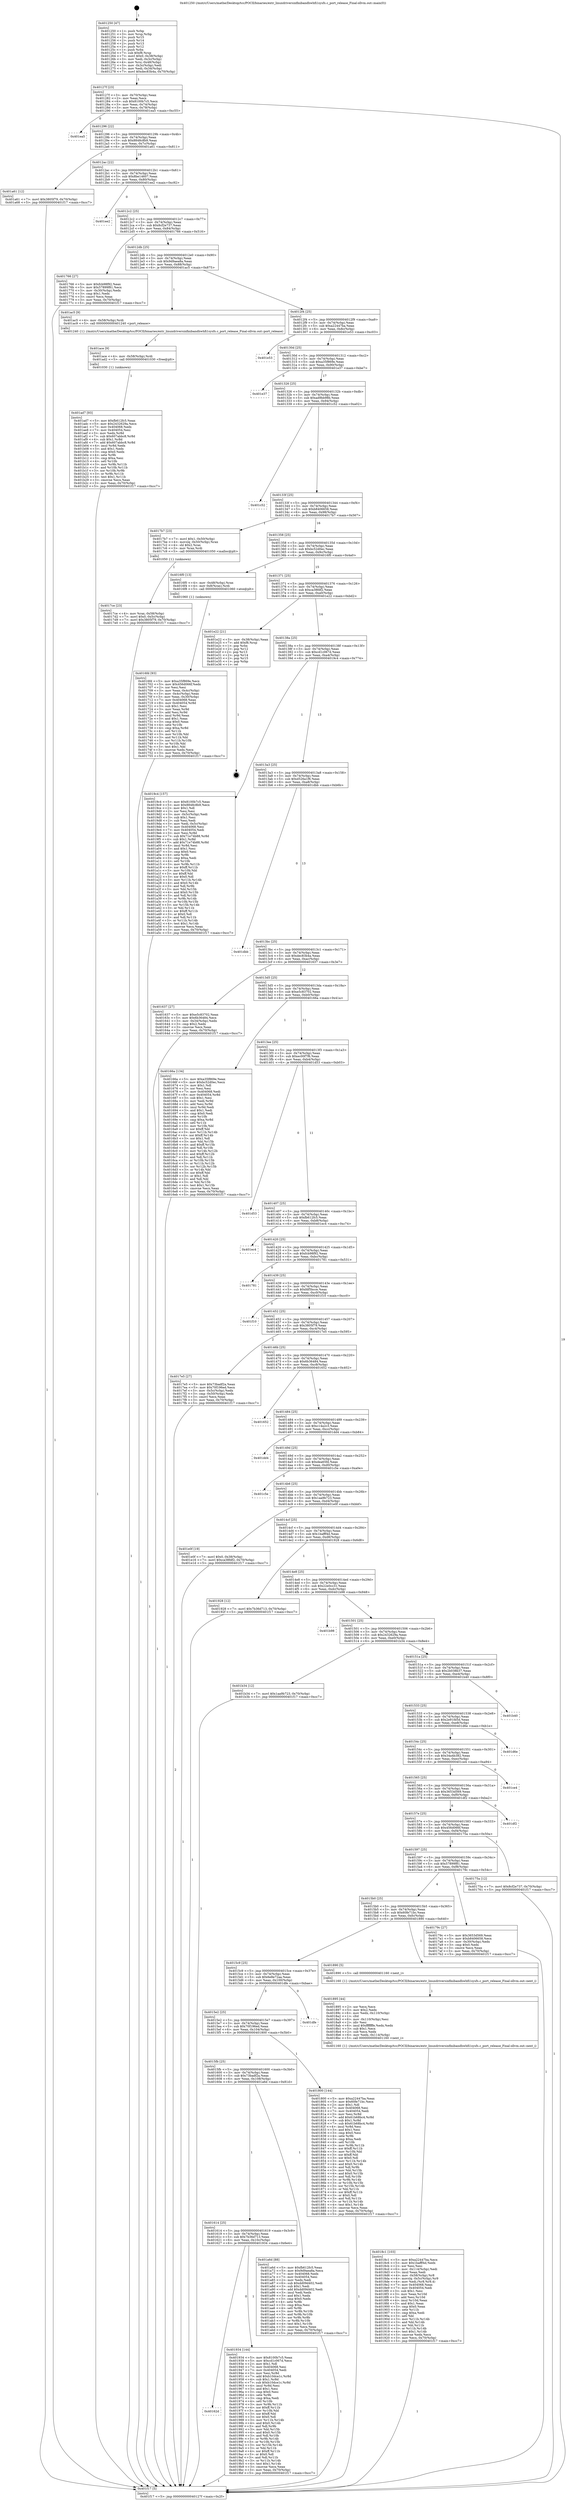 digraph "0x401250" {
  label = "0x401250 (/mnt/c/Users/mathe/Desktop/tcc/POCII/binaries/extr_linuxdriversinfinibandhwhfi1sysfs.c_port_release_Final-ollvm.out::main(0))"
  labelloc = "t"
  node[shape=record]

  Entry [label="",width=0.3,height=0.3,shape=circle,fillcolor=black,style=filled]
  "0x40127f" [label="{
     0x40127f [23]\l
     | [instrs]\l
     &nbsp;&nbsp;0x40127f \<+3\>: mov -0x70(%rbp),%eax\l
     &nbsp;&nbsp;0x401282 \<+2\>: mov %eax,%ecx\l
     &nbsp;&nbsp;0x401284 \<+6\>: sub $0x8100b7c5,%ecx\l
     &nbsp;&nbsp;0x40128a \<+3\>: mov %eax,-0x74(%rbp)\l
     &nbsp;&nbsp;0x40128d \<+3\>: mov %ecx,-0x78(%rbp)\l
     &nbsp;&nbsp;0x401290 \<+6\>: je 0000000000401ea5 \<main+0xc55\>\l
  }"]
  "0x401ea5" [label="{
     0x401ea5\l
  }", style=dashed]
  "0x401296" [label="{
     0x401296 [22]\l
     | [instrs]\l
     &nbsp;&nbsp;0x401296 \<+5\>: jmp 000000000040129b \<main+0x4b\>\l
     &nbsp;&nbsp;0x40129b \<+3\>: mov -0x74(%rbp),%eax\l
     &nbsp;&nbsp;0x40129e \<+5\>: sub $0x8848c8b9,%eax\l
     &nbsp;&nbsp;0x4012a3 \<+3\>: mov %eax,-0x7c(%rbp)\l
     &nbsp;&nbsp;0x4012a6 \<+6\>: je 0000000000401a61 \<main+0x811\>\l
  }"]
  Exit [label="",width=0.3,height=0.3,shape=circle,fillcolor=black,style=filled,peripheries=2]
  "0x401a61" [label="{
     0x401a61 [12]\l
     | [instrs]\l
     &nbsp;&nbsp;0x401a61 \<+7\>: movl $0x3805f79,-0x70(%rbp)\l
     &nbsp;&nbsp;0x401a68 \<+5\>: jmp 0000000000401f17 \<main+0xcc7\>\l
  }"]
  "0x4012ac" [label="{
     0x4012ac [22]\l
     | [instrs]\l
     &nbsp;&nbsp;0x4012ac \<+5\>: jmp 00000000004012b1 \<main+0x61\>\l
     &nbsp;&nbsp;0x4012b1 \<+3\>: mov -0x74(%rbp),%eax\l
     &nbsp;&nbsp;0x4012b4 \<+5\>: sub $0x8be14607,%eax\l
     &nbsp;&nbsp;0x4012b9 \<+3\>: mov %eax,-0x80(%rbp)\l
     &nbsp;&nbsp;0x4012bc \<+6\>: je 0000000000401ee2 \<main+0xc92\>\l
  }"]
  "0x401ad7" [label="{
     0x401ad7 [93]\l
     | [instrs]\l
     &nbsp;&nbsp;0x401ad7 \<+5\>: mov $0xfb612fc5,%eax\l
     &nbsp;&nbsp;0x401adc \<+5\>: mov $0x2432629a,%ecx\l
     &nbsp;&nbsp;0x401ae1 \<+7\>: mov 0x404068,%edx\l
     &nbsp;&nbsp;0x401ae8 \<+7\>: mov 0x404054,%esi\l
     &nbsp;&nbsp;0x401aef \<+3\>: mov %edx,%r8d\l
     &nbsp;&nbsp;0x401af2 \<+7\>: sub $0x607abbc8,%r8d\l
     &nbsp;&nbsp;0x401af9 \<+4\>: sub $0x1,%r8d\l
     &nbsp;&nbsp;0x401afd \<+7\>: add $0x607abbc8,%r8d\l
     &nbsp;&nbsp;0x401b04 \<+4\>: imul %r8d,%edx\l
     &nbsp;&nbsp;0x401b08 \<+3\>: and $0x1,%edx\l
     &nbsp;&nbsp;0x401b0b \<+3\>: cmp $0x0,%edx\l
     &nbsp;&nbsp;0x401b0e \<+4\>: sete %r9b\l
     &nbsp;&nbsp;0x401b12 \<+3\>: cmp $0xa,%esi\l
     &nbsp;&nbsp;0x401b15 \<+4\>: setl %r10b\l
     &nbsp;&nbsp;0x401b19 \<+3\>: mov %r9b,%r11b\l
     &nbsp;&nbsp;0x401b1c \<+3\>: and %r10b,%r11b\l
     &nbsp;&nbsp;0x401b1f \<+3\>: xor %r10b,%r9b\l
     &nbsp;&nbsp;0x401b22 \<+3\>: or %r9b,%r11b\l
     &nbsp;&nbsp;0x401b25 \<+4\>: test $0x1,%r11b\l
     &nbsp;&nbsp;0x401b29 \<+3\>: cmovne %ecx,%eax\l
     &nbsp;&nbsp;0x401b2c \<+3\>: mov %eax,-0x70(%rbp)\l
     &nbsp;&nbsp;0x401b2f \<+5\>: jmp 0000000000401f17 \<main+0xcc7\>\l
  }"]
  "0x401ee2" [label="{
     0x401ee2\l
  }", style=dashed]
  "0x4012c2" [label="{
     0x4012c2 [25]\l
     | [instrs]\l
     &nbsp;&nbsp;0x4012c2 \<+5\>: jmp 00000000004012c7 \<main+0x77\>\l
     &nbsp;&nbsp;0x4012c7 \<+3\>: mov -0x74(%rbp),%eax\l
     &nbsp;&nbsp;0x4012ca \<+5\>: sub $0x8cf2e737,%eax\l
     &nbsp;&nbsp;0x4012cf \<+6\>: mov %eax,-0x84(%rbp)\l
     &nbsp;&nbsp;0x4012d5 \<+6\>: je 0000000000401766 \<main+0x516\>\l
  }"]
  "0x401ace" [label="{
     0x401ace [9]\l
     | [instrs]\l
     &nbsp;&nbsp;0x401ace \<+4\>: mov -0x58(%rbp),%rdi\l
     &nbsp;&nbsp;0x401ad2 \<+5\>: call 0000000000401030 \<free@plt\>\l
     | [calls]\l
     &nbsp;&nbsp;0x401030 \{1\} (unknown)\l
  }"]
  "0x401766" [label="{
     0x401766 [27]\l
     | [instrs]\l
     &nbsp;&nbsp;0x401766 \<+5\>: mov $0xfcb98f92,%eax\l
     &nbsp;&nbsp;0x40176b \<+5\>: mov $0x57899f81,%ecx\l
     &nbsp;&nbsp;0x401770 \<+3\>: mov -0x30(%rbp),%edx\l
     &nbsp;&nbsp;0x401773 \<+3\>: cmp $0x1,%edx\l
     &nbsp;&nbsp;0x401776 \<+3\>: cmovl %ecx,%eax\l
     &nbsp;&nbsp;0x401779 \<+3\>: mov %eax,-0x70(%rbp)\l
     &nbsp;&nbsp;0x40177c \<+5\>: jmp 0000000000401f17 \<main+0xcc7\>\l
  }"]
  "0x4012db" [label="{
     0x4012db [25]\l
     | [instrs]\l
     &nbsp;&nbsp;0x4012db \<+5\>: jmp 00000000004012e0 \<main+0x90\>\l
     &nbsp;&nbsp;0x4012e0 \<+3\>: mov -0x74(%rbp),%eax\l
     &nbsp;&nbsp;0x4012e3 \<+5\>: sub $0x9d9aea8a,%eax\l
     &nbsp;&nbsp;0x4012e8 \<+6\>: mov %eax,-0x88(%rbp)\l
     &nbsp;&nbsp;0x4012ee \<+6\>: je 0000000000401ac5 \<main+0x875\>\l
  }"]
  "0x40162d" [label="{
     0x40162d\l
  }", style=dashed]
  "0x401ac5" [label="{
     0x401ac5 [9]\l
     | [instrs]\l
     &nbsp;&nbsp;0x401ac5 \<+4\>: mov -0x58(%rbp),%rdi\l
     &nbsp;&nbsp;0x401ac9 \<+5\>: call 0000000000401240 \<port_release\>\l
     | [calls]\l
     &nbsp;&nbsp;0x401240 \{1\} (/mnt/c/Users/mathe/Desktop/tcc/POCII/binaries/extr_linuxdriversinfinibandhwhfi1sysfs.c_port_release_Final-ollvm.out::port_release)\l
  }"]
  "0x4012f4" [label="{
     0x4012f4 [25]\l
     | [instrs]\l
     &nbsp;&nbsp;0x4012f4 \<+5\>: jmp 00000000004012f9 \<main+0xa9\>\l
     &nbsp;&nbsp;0x4012f9 \<+3\>: mov -0x74(%rbp),%eax\l
     &nbsp;&nbsp;0x4012fc \<+5\>: sub $0xa22447ba,%eax\l
     &nbsp;&nbsp;0x401301 \<+6\>: mov %eax,-0x8c(%rbp)\l
     &nbsp;&nbsp;0x401307 \<+6\>: je 0000000000401e53 \<main+0xc03\>\l
  }"]
  "0x401934" [label="{
     0x401934 [144]\l
     | [instrs]\l
     &nbsp;&nbsp;0x401934 \<+5\>: mov $0x8100b7c5,%eax\l
     &nbsp;&nbsp;0x401939 \<+5\>: mov $0xcd1c067d,%ecx\l
     &nbsp;&nbsp;0x40193e \<+2\>: mov $0x1,%dl\l
     &nbsp;&nbsp;0x401940 \<+7\>: mov 0x404068,%esi\l
     &nbsp;&nbsp;0x401947 \<+7\>: mov 0x404054,%edi\l
     &nbsp;&nbsp;0x40194e \<+3\>: mov %esi,%r8d\l
     &nbsp;&nbsp;0x401951 \<+7\>: add $0xb10dce1c,%r8d\l
     &nbsp;&nbsp;0x401958 \<+4\>: sub $0x1,%r8d\l
     &nbsp;&nbsp;0x40195c \<+7\>: sub $0xb10dce1c,%r8d\l
     &nbsp;&nbsp;0x401963 \<+4\>: imul %r8d,%esi\l
     &nbsp;&nbsp;0x401967 \<+3\>: and $0x1,%esi\l
     &nbsp;&nbsp;0x40196a \<+3\>: cmp $0x0,%esi\l
     &nbsp;&nbsp;0x40196d \<+4\>: sete %r9b\l
     &nbsp;&nbsp;0x401971 \<+3\>: cmp $0xa,%edi\l
     &nbsp;&nbsp;0x401974 \<+4\>: setl %r10b\l
     &nbsp;&nbsp;0x401978 \<+3\>: mov %r9b,%r11b\l
     &nbsp;&nbsp;0x40197b \<+4\>: xor $0xff,%r11b\l
     &nbsp;&nbsp;0x40197f \<+3\>: mov %r10b,%bl\l
     &nbsp;&nbsp;0x401982 \<+3\>: xor $0xff,%bl\l
     &nbsp;&nbsp;0x401985 \<+3\>: xor $0x0,%dl\l
     &nbsp;&nbsp;0x401988 \<+3\>: mov %r11b,%r14b\l
     &nbsp;&nbsp;0x40198b \<+4\>: and $0x0,%r14b\l
     &nbsp;&nbsp;0x40198f \<+3\>: and %dl,%r9b\l
     &nbsp;&nbsp;0x401992 \<+3\>: mov %bl,%r15b\l
     &nbsp;&nbsp;0x401995 \<+4\>: and $0x0,%r15b\l
     &nbsp;&nbsp;0x401999 \<+3\>: and %dl,%r10b\l
     &nbsp;&nbsp;0x40199c \<+3\>: or %r9b,%r14b\l
     &nbsp;&nbsp;0x40199f \<+3\>: or %r10b,%r15b\l
     &nbsp;&nbsp;0x4019a2 \<+3\>: xor %r15b,%r14b\l
     &nbsp;&nbsp;0x4019a5 \<+3\>: or %bl,%r11b\l
     &nbsp;&nbsp;0x4019a8 \<+4\>: xor $0xff,%r11b\l
     &nbsp;&nbsp;0x4019ac \<+3\>: or $0x0,%dl\l
     &nbsp;&nbsp;0x4019af \<+3\>: and %dl,%r11b\l
     &nbsp;&nbsp;0x4019b2 \<+3\>: or %r11b,%r14b\l
     &nbsp;&nbsp;0x4019b5 \<+4\>: test $0x1,%r14b\l
     &nbsp;&nbsp;0x4019b9 \<+3\>: cmovne %ecx,%eax\l
     &nbsp;&nbsp;0x4019bc \<+3\>: mov %eax,-0x70(%rbp)\l
     &nbsp;&nbsp;0x4019bf \<+5\>: jmp 0000000000401f17 \<main+0xcc7\>\l
  }"]
  "0x401e53" [label="{
     0x401e53\l
  }", style=dashed]
  "0x40130d" [label="{
     0x40130d [25]\l
     | [instrs]\l
     &nbsp;&nbsp;0x40130d \<+5\>: jmp 0000000000401312 \<main+0xc2\>\l
     &nbsp;&nbsp;0x401312 \<+3\>: mov -0x74(%rbp),%eax\l
     &nbsp;&nbsp;0x401315 \<+5\>: sub $0xa35f869e,%eax\l
     &nbsp;&nbsp;0x40131a \<+6\>: mov %eax,-0x90(%rbp)\l
     &nbsp;&nbsp;0x401320 \<+6\>: je 0000000000401e37 \<main+0xbe7\>\l
  }"]
  "0x401614" [label="{
     0x401614 [25]\l
     | [instrs]\l
     &nbsp;&nbsp;0x401614 \<+5\>: jmp 0000000000401619 \<main+0x3c9\>\l
     &nbsp;&nbsp;0x401619 \<+3\>: mov -0x74(%rbp),%eax\l
     &nbsp;&nbsp;0x40161c \<+5\>: sub $0x7b36d713,%eax\l
     &nbsp;&nbsp;0x401621 \<+6\>: mov %eax,-0x10c(%rbp)\l
     &nbsp;&nbsp;0x401627 \<+6\>: je 0000000000401934 \<main+0x6e4\>\l
  }"]
  "0x401e37" [label="{
     0x401e37\l
  }", style=dashed]
  "0x401326" [label="{
     0x401326 [25]\l
     | [instrs]\l
     &nbsp;&nbsp;0x401326 \<+5\>: jmp 000000000040132b \<main+0xdb\>\l
     &nbsp;&nbsp;0x40132b \<+3\>: mov -0x74(%rbp),%eax\l
     &nbsp;&nbsp;0x40132e \<+5\>: sub $0xad9bb98b,%eax\l
     &nbsp;&nbsp;0x401333 \<+6\>: mov %eax,-0x94(%rbp)\l
     &nbsp;&nbsp;0x401339 \<+6\>: je 0000000000401c52 \<main+0xa02\>\l
  }"]
  "0x401a6d" [label="{
     0x401a6d [88]\l
     | [instrs]\l
     &nbsp;&nbsp;0x401a6d \<+5\>: mov $0xfb612fc5,%eax\l
     &nbsp;&nbsp;0x401a72 \<+5\>: mov $0x9d9aea8a,%ecx\l
     &nbsp;&nbsp;0x401a77 \<+7\>: mov 0x404068,%edx\l
     &nbsp;&nbsp;0x401a7e \<+7\>: mov 0x404054,%esi\l
     &nbsp;&nbsp;0x401a85 \<+2\>: mov %edx,%edi\l
     &nbsp;&nbsp;0x401a87 \<+6\>: sub $0xdd09d402,%edi\l
     &nbsp;&nbsp;0x401a8d \<+3\>: sub $0x1,%edi\l
     &nbsp;&nbsp;0x401a90 \<+6\>: add $0xdd09d402,%edi\l
     &nbsp;&nbsp;0x401a96 \<+3\>: imul %edi,%edx\l
     &nbsp;&nbsp;0x401a99 \<+3\>: and $0x1,%edx\l
     &nbsp;&nbsp;0x401a9c \<+3\>: cmp $0x0,%edx\l
     &nbsp;&nbsp;0x401a9f \<+4\>: sete %r8b\l
     &nbsp;&nbsp;0x401aa3 \<+3\>: cmp $0xa,%esi\l
     &nbsp;&nbsp;0x401aa6 \<+4\>: setl %r9b\l
     &nbsp;&nbsp;0x401aaa \<+3\>: mov %r8b,%r10b\l
     &nbsp;&nbsp;0x401aad \<+3\>: and %r9b,%r10b\l
     &nbsp;&nbsp;0x401ab0 \<+3\>: xor %r9b,%r8b\l
     &nbsp;&nbsp;0x401ab3 \<+3\>: or %r8b,%r10b\l
     &nbsp;&nbsp;0x401ab6 \<+4\>: test $0x1,%r10b\l
     &nbsp;&nbsp;0x401aba \<+3\>: cmovne %ecx,%eax\l
     &nbsp;&nbsp;0x401abd \<+3\>: mov %eax,-0x70(%rbp)\l
     &nbsp;&nbsp;0x401ac0 \<+5\>: jmp 0000000000401f17 \<main+0xcc7\>\l
  }"]
  "0x401c52" [label="{
     0x401c52\l
  }", style=dashed]
  "0x40133f" [label="{
     0x40133f [25]\l
     | [instrs]\l
     &nbsp;&nbsp;0x40133f \<+5\>: jmp 0000000000401344 \<main+0xf4\>\l
     &nbsp;&nbsp;0x401344 \<+3\>: mov -0x74(%rbp),%eax\l
     &nbsp;&nbsp;0x401347 \<+5\>: sub $0xb8406658,%eax\l
     &nbsp;&nbsp;0x40134c \<+6\>: mov %eax,-0x98(%rbp)\l
     &nbsp;&nbsp;0x401352 \<+6\>: je 00000000004017b7 \<main+0x567\>\l
  }"]
  "0x4018c1" [label="{
     0x4018c1 [103]\l
     | [instrs]\l
     &nbsp;&nbsp;0x4018c1 \<+5\>: mov $0xa22447ba,%ecx\l
     &nbsp;&nbsp;0x4018c6 \<+5\>: mov $0x1bafff4d,%edx\l
     &nbsp;&nbsp;0x4018cb \<+2\>: xor %esi,%esi\l
     &nbsp;&nbsp;0x4018cd \<+6\>: mov -0x114(%rbp),%edi\l
     &nbsp;&nbsp;0x4018d3 \<+3\>: imul %eax,%edi\l
     &nbsp;&nbsp;0x4018d6 \<+4\>: mov -0x58(%rbp),%r8\l
     &nbsp;&nbsp;0x4018da \<+4\>: movslq -0x5c(%rbp),%r9\l
     &nbsp;&nbsp;0x4018de \<+4\>: mov %edi,(%r8,%r9,4)\l
     &nbsp;&nbsp;0x4018e2 \<+7\>: mov 0x404068,%eax\l
     &nbsp;&nbsp;0x4018e9 \<+7\>: mov 0x404054,%edi\l
     &nbsp;&nbsp;0x4018f0 \<+3\>: sub $0x1,%esi\l
     &nbsp;&nbsp;0x4018f3 \<+3\>: mov %eax,%r10d\l
     &nbsp;&nbsp;0x4018f6 \<+3\>: add %esi,%r10d\l
     &nbsp;&nbsp;0x4018f9 \<+4\>: imul %r10d,%eax\l
     &nbsp;&nbsp;0x4018fd \<+3\>: and $0x1,%eax\l
     &nbsp;&nbsp;0x401900 \<+3\>: cmp $0x0,%eax\l
     &nbsp;&nbsp;0x401903 \<+4\>: sete %r11b\l
     &nbsp;&nbsp;0x401907 \<+3\>: cmp $0xa,%edi\l
     &nbsp;&nbsp;0x40190a \<+3\>: setl %bl\l
     &nbsp;&nbsp;0x40190d \<+3\>: mov %r11b,%r14b\l
     &nbsp;&nbsp;0x401910 \<+3\>: and %bl,%r14b\l
     &nbsp;&nbsp;0x401913 \<+3\>: xor %bl,%r11b\l
     &nbsp;&nbsp;0x401916 \<+3\>: or %r11b,%r14b\l
     &nbsp;&nbsp;0x401919 \<+4\>: test $0x1,%r14b\l
     &nbsp;&nbsp;0x40191d \<+3\>: cmovne %edx,%ecx\l
     &nbsp;&nbsp;0x401920 \<+3\>: mov %ecx,-0x70(%rbp)\l
     &nbsp;&nbsp;0x401923 \<+5\>: jmp 0000000000401f17 \<main+0xcc7\>\l
  }"]
  "0x4017b7" [label="{
     0x4017b7 [23]\l
     | [instrs]\l
     &nbsp;&nbsp;0x4017b7 \<+7\>: movl $0x1,-0x50(%rbp)\l
     &nbsp;&nbsp;0x4017be \<+4\>: movslq -0x50(%rbp),%rax\l
     &nbsp;&nbsp;0x4017c2 \<+4\>: shl $0x2,%rax\l
     &nbsp;&nbsp;0x4017c6 \<+3\>: mov %rax,%rdi\l
     &nbsp;&nbsp;0x4017c9 \<+5\>: call 0000000000401050 \<malloc@plt\>\l
     | [calls]\l
     &nbsp;&nbsp;0x401050 \{1\} (unknown)\l
  }"]
  "0x401358" [label="{
     0x401358 [25]\l
     | [instrs]\l
     &nbsp;&nbsp;0x401358 \<+5\>: jmp 000000000040135d \<main+0x10d\>\l
     &nbsp;&nbsp;0x40135d \<+3\>: mov -0x74(%rbp),%eax\l
     &nbsp;&nbsp;0x401360 \<+5\>: sub $0xbc52d0ec,%eax\l
     &nbsp;&nbsp;0x401365 \<+6\>: mov %eax,-0x9c(%rbp)\l
     &nbsp;&nbsp;0x40136b \<+6\>: je 00000000004016f0 \<main+0x4a0\>\l
  }"]
  "0x401895" [label="{
     0x401895 [44]\l
     | [instrs]\l
     &nbsp;&nbsp;0x401895 \<+2\>: xor %ecx,%ecx\l
     &nbsp;&nbsp;0x401897 \<+5\>: mov $0x2,%edx\l
     &nbsp;&nbsp;0x40189c \<+6\>: mov %edx,-0x110(%rbp)\l
     &nbsp;&nbsp;0x4018a2 \<+1\>: cltd\l
     &nbsp;&nbsp;0x4018a3 \<+6\>: mov -0x110(%rbp),%esi\l
     &nbsp;&nbsp;0x4018a9 \<+2\>: idiv %esi\l
     &nbsp;&nbsp;0x4018ab \<+6\>: imul $0xfffffffe,%edx,%edx\l
     &nbsp;&nbsp;0x4018b1 \<+3\>: sub $0x1,%ecx\l
     &nbsp;&nbsp;0x4018b4 \<+2\>: sub %ecx,%edx\l
     &nbsp;&nbsp;0x4018b6 \<+6\>: mov %edx,-0x114(%rbp)\l
     &nbsp;&nbsp;0x4018bc \<+5\>: call 0000000000401160 \<next_i\>\l
     | [calls]\l
     &nbsp;&nbsp;0x401160 \{1\} (/mnt/c/Users/mathe/Desktop/tcc/POCII/binaries/extr_linuxdriversinfinibandhwhfi1sysfs.c_port_release_Final-ollvm.out::next_i)\l
  }"]
  "0x4016f0" [label="{
     0x4016f0 [13]\l
     | [instrs]\l
     &nbsp;&nbsp;0x4016f0 \<+4\>: mov -0x48(%rbp),%rax\l
     &nbsp;&nbsp;0x4016f4 \<+4\>: mov 0x8(%rax),%rdi\l
     &nbsp;&nbsp;0x4016f8 \<+5\>: call 0000000000401060 \<atoi@plt\>\l
     | [calls]\l
     &nbsp;&nbsp;0x401060 \{1\} (unknown)\l
  }"]
  "0x401371" [label="{
     0x401371 [25]\l
     | [instrs]\l
     &nbsp;&nbsp;0x401371 \<+5\>: jmp 0000000000401376 \<main+0x126\>\l
     &nbsp;&nbsp;0x401376 \<+3\>: mov -0x74(%rbp),%eax\l
     &nbsp;&nbsp;0x401379 \<+5\>: sub $0xca38fdf2,%eax\l
     &nbsp;&nbsp;0x40137e \<+6\>: mov %eax,-0xa0(%rbp)\l
     &nbsp;&nbsp;0x401384 \<+6\>: je 0000000000401e22 \<main+0xbd2\>\l
  }"]
  "0x4015fb" [label="{
     0x4015fb [25]\l
     | [instrs]\l
     &nbsp;&nbsp;0x4015fb \<+5\>: jmp 0000000000401600 \<main+0x3b0\>\l
     &nbsp;&nbsp;0x401600 \<+3\>: mov -0x74(%rbp),%eax\l
     &nbsp;&nbsp;0x401603 \<+5\>: sub $0x73badf2a,%eax\l
     &nbsp;&nbsp;0x401608 \<+6\>: mov %eax,-0x108(%rbp)\l
     &nbsp;&nbsp;0x40160e \<+6\>: je 0000000000401a6d \<main+0x81d\>\l
  }"]
  "0x401e22" [label="{
     0x401e22 [21]\l
     | [instrs]\l
     &nbsp;&nbsp;0x401e22 \<+3\>: mov -0x38(%rbp),%eax\l
     &nbsp;&nbsp;0x401e25 \<+7\>: add $0xf8,%rsp\l
     &nbsp;&nbsp;0x401e2c \<+1\>: pop %rbx\l
     &nbsp;&nbsp;0x401e2d \<+2\>: pop %r12\l
     &nbsp;&nbsp;0x401e2f \<+2\>: pop %r13\l
     &nbsp;&nbsp;0x401e31 \<+2\>: pop %r14\l
     &nbsp;&nbsp;0x401e33 \<+2\>: pop %r15\l
     &nbsp;&nbsp;0x401e35 \<+1\>: pop %rbp\l
     &nbsp;&nbsp;0x401e36 \<+1\>: ret\l
  }"]
  "0x40138a" [label="{
     0x40138a [25]\l
     | [instrs]\l
     &nbsp;&nbsp;0x40138a \<+5\>: jmp 000000000040138f \<main+0x13f\>\l
     &nbsp;&nbsp;0x40138f \<+3\>: mov -0x74(%rbp),%eax\l
     &nbsp;&nbsp;0x401392 \<+5\>: sub $0xcd1c067d,%eax\l
     &nbsp;&nbsp;0x401397 \<+6\>: mov %eax,-0xa4(%rbp)\l
     &nbsp;&nbsp;0x40139d \<+6\>: je 00000000004019c4 \<main+0x774\>\l
  }"]
  "0x401800" [label="{
     0x401800 [144]\l
     | [instrs]\l
     &nbsp;&nbsp;0x401800 \<+5\>: mov $0xa22447ba,%eax\l
     &nbsp;&nbsp;0x401805 \<+5\>: mov $0x60fe71bc,%ecx\l
     &nbsp;&nbsp;0x40180a \<+2\>: mov $0x1,%dl\l
     &nbsp;&nbsp;0x40180c \<+7\>: mov 0x404068,%esi\l
     &nbsp;&nbsp;0x401813 \<+7\>: mov 0x404054,%edi\l
     &nbsp;&nbsp;0x40181a \<+3\>: mov %esi,%r8d\l
     &nbsp;&nbsp;0x40181d \<+7\>: add $0x61b68bc4,%r8d\l
     &nbsp;&nbsp;0x401824 \<+4\>: sub $0x1,%r8d\l
     &nbsp;&nbsp;0x401828 \<+7\>: sub $0x61b68bc4,%r8d\l
     &nbsp;&nbsp;0x40182f \<+4\>: imul %r8d,%esi\l
     &nbsp;&nbsp;0x401833 \<+3\>: and $0x1,%esi\l
     &nbsp;&nbsp;0x401836 \<+3\>: cmp $0x0,%esi\l
     &nbsp;&nbsp;0x401839 \<+4\>: sete %r9b\l
     &nbsp;&nbsp;0x40183d \<+3\>: cmp $0xa,%edi\l
     &nbsp;&nbsp;0x401840 \<+4\>: setl %r10b\l
     &nbsp;&nbsp;0x401844 \<+3\>: mov %r9b,%r11b\l
     &nbsp;&nbsp;0x401847 \<+4\>: xor $0xff,%r11b\l
     &nbsp;&nbsp;0x40184b \<+3\>: mov %r10b,%bl\l
     &nbsp;&nbsp;0x40184e \<+3\>: xor $0xff,%bl\l
     &nbsp;&nbsp;0x401851 \<+3\>: xor $0x0,%dl\l
     &nbsp;&nbsp;0x401854 \<+3\>: mov %r11b,%r14b\l
     &nbsp;&nbsp;0x401857 \<+4\>: and $0x0,%r14b\l
     &nbsp;&nbsp;0x40185b \<+3\>: and %dl,%r9b\l
     &nbsp;&nbsp;0x40185e \<+3\>: mov %bl,%r15b\l
     &nbsp;&nbsp;0x401861 \<+4\>: and $0x0,%r15b\l
     &nbsp;&nbsp;0x401865 \<+3\>: and %dl,%r10b\l
     &nbsp;&nbsp;0x401868 \<+3\>: or %r9b,%r14b\l
     &nbsp;&nbsp;0x40186b \<+3\>: or %r10b,%r15b\l
     &nbsp;&nbsp;0x40186e \<+3\>: xor %r15b,%r14b\l
     &nbsp;&nbsp;0x401871 \<+3\>: or %bl,%r11b\l
     &nbsp;&nbsp;0x401874 \<+4\>: xor $0xff,%r11b\l
     &nbsp;&nbsp;0x401878 \<+3\>: or $0x0,%dl\l
     &nbsp;&nbsp;0x40187b \<+3\>: and %dl,%r11b\l
     &nbsp;&nbsp;0x40187e \<+3\>: or %r11b,%r14b\l
     &nbsp;&nbsp;0x401881 \<+4\>: test $0x1,%r14b\l
     &nbsp;&nbsp;0x401885 \<+3\>: cmovne %ecx,%eax\l
     &nbsp;&nbsp;0x401888 \<+3\>: mov %eax,-0x70(%rbp)\l
     &nbsp;&nbsp;0x40188b \<+5\>: jmp 0000000000401f17 \<main+0xcc7\>\l
  }"]
  "0x4019c4" [label="{
     0x4019c4 [157]\l
     | [instrs]\l
     &nbsp;&nbsp;0x4019c4 \<+5\>: mov $0x8100b7c5,%eax\l
     &nbsp;&nbsp;0x4019c9 \<+5\>: mov $0x8848c8b9,%ecx\l
     &nbsp;&nbsp;0x4019ce \<+2\>: mov $0x1,%dl\l
     &nbsp;&nbsp;0x4019d0 \<+2\>: xor %esi,%esi\l
     &nbsp;&nbsp;0x4019d2 \<+3\>: mov -0x5c(%rbp),%edi\l
     &nbsp;&nbsp;0x4019d5 \<+3\>: sub $0x1,%esi\l
     &nbsp;&nbsp;0x4019d8 \<+2\>: sub %esi,%edi\l
     &nbsp;&nbsp;0x4019da \<+3\>: mov %edi,-0x5c(%rbp)\l
     &nbsp;&nbsp;0x4019dd \<+7\>: mov 0x404068,%esi\l
     &nbsp;&nbsp;0x4019e4 \<+7\>: mov 0x404054,%edi\l
     &nbsp;&nbsp;0x4019eb \<+3\>: mov %esi,%r8d\l
     &nbsp;&nbsp;0x4019ee \<+7\>: sub $0x71e74b88,%r8d\l
     &nbsp;&nbsp;0x4019f5 \<+4\>: sub $0x1,%r8d\l
     &nbsp;&nbsp;0x4019f9 \<+7\>: add $0x71e74b88,%r8d\l
     &nbsp;&nbsp;0x401a00 \<+4\>: imul %r8d,%esi\l
     &nbsp;&nbsp;0x401a04 \<+3\>: and $0x1,%esi\l
     &nbsp;&nbsp;0x401a07 \<+3\>: cmp $0x0,%esi\l
     &nbsp;&nbsp;0x401a0a \<+4\>: sete %r9b\l
     &nbsp;&nbsp;0x401a0e \<+3\>: cmp $0xa,%edi\l
     &nbsp;&nbsp;0x401a11 \<+4\>: setl %r10b\l
     &nbsp;&nbsp;0x401a15 \<+3\>: mov %r9b,%r11b\l
     &nbsp;&nbsp;0x401a18 \<+4\>: xor $0xff,%r11b\l
     &nbsp;&nbsp;0x401a1c \<+3\>: mov %r10b,%bl\l
     &nbsp;&nbsp;0x401a1f \<+3\>: xor $0xff,%bl\l
     &nbsp;&nbsp;0x401a22 \<+3\>: xor $0x0,%dl\l
     &nbsp;&nbsp;0x401a25 \<+3\>: mov %r11b,%r14b\l
     &nbsp;&nbsp;0x401a28 \<+4\>: and $0x0,%r14b\l
     &nbsp;&nbsp;0x401a2c \<+3\>: and %dl,%r9b\l
     &nbsp;&nbsp;0x401a2f \<+3\>: mov %bl,%r15b\l
     &nbsp;&nbsp;0x401a32 \<+4\>: and $0x0,%r15b\l
     &nbsp;&nbsp;0x401a36 \<+3\>: and %dl,%r10b\l
     &nbsp;&nbsp;0x401a39 \<+3\>: or %r9b,%r14b\l
     &nbsp;&nbsp;0x401a3c \<+3\>: or %r10b,%r15b\l
     &nbsp;&nbsp;0x401a3f \<+3\>: xor %r15b,%r14b\l
     &nbsp;&nbsp;0x401a42 \<+3\>: or %bl,%r11b\l
     &nbsp;&nbsp;0x401a45 \<+4\>: xor $0xff,%r11b\l
     &nbsp;&nbsp;0x401a49 \<+3\>: or $0x0,%dl\l
     &nbsp;&nbsp;0x401a4c \<+3\>: and %dl,%r11b\l
     &nbsp;&nbsp;0x401a4f \<+3\>: or %r11b,%r14b\l
     &nbsp;&nbsp;0x401a52 \<+4\>: test $0x1,%r14b\l
     &nbsp;&nbsp;0x401a56 \<+3\>: cmovne %ecx,%eax\l
     &nbsp;&nbsp;0x401a59 \<+3\>: mov %eax,-0x70(%rbp)\l
     &nbsp;&nbsp;0x401a5c \<+5\>: jmp 0000000000401f17 \<main+0xcc7\>\l
  }"]
  "0x4013a3" [label="{
     0x4013a3 [25]\l
     | [instrs]\l
     &nbsp;&nbsp;0x4013a3 \<+5\>: jmp 00000000004013a8 \<main+0x158\>\l
     &nbsp;&nbsp;0x4013a8 \<+3\>: mov -0x74(%rbp),%eax\l
     &nbsp;&nbsp;0x4013ab \<+5\>: sub $0xd526a1f6,%eax\l
     &nbsp;&nbsp;0x4013b0 \<+6\>: mov %eax,-0xa8(%rbp)\l
     &nbsp;&nbsp;0x4013b6 \<+6\>: je 0000000000401dbb \<main+0xb6b\>\l
  }"]
  "0x4015e2" [label="{
     0x4015e2 [25]\l
     | [instrs]\l
     &nbsp;&nbsp;0x4015e2 \<+5\>: jmp 00000000004015e7 \<main+0x397\>\l
     &nbsp;&nbsp;0x4015e7 \<+3\>: mov -0x74(%rbp),%eax\l
     &nbsp;&nbsp;0x4015ea \<+5\>: sub $0x70f196ed,%eax\l
     &nbsp;&nbsp;0x4015ef \<+6\>: mov %eax,-0x104(%rbp)\l
     &nbsp;&nbsp;0x4015f5 \<+6\>: je 0000000000401800 \<main+0x5b0\>\l
  }"]
  "0x401dbb" [label="{
     0x401dbb\l
  }", style=dashed]
  "0x4013bc" [label="{
     0x4013bc [25]\l
     | [instrs]\l
     &nbsp;&nbsp;0x4013bc \<+5\>: jmp 00000000004013c1 \<main+0x171\>\l
     &nbsp;&nbsp;0x4013c1 \<+3\>: mov -0x74(%rbp),%eax\l
     &nbsp;&nbsp;0x4013c4 \<+5\>: sub $0xdec83b4a,%eax\l
     &nbsp;&nbsp;0x4013c9 \<+6\>: mov %eax,-0xac(%rbp)\l
     &nbsp;&nbsp;0x4013cf \<+6\>: je 0000000000401637 \<main+0x3e7\>\l
  }"]
  "0x401dfe" [label="{
     0x401dfe\l
  }", style=dashed]
  "0x401637" [label="{
     0x401637 [27]\l
     | [instrs]\l
     &nbsp;&nbsp;0x401637 \<+5\>: mov $0xe5c83702,%eax\l
     &nbsp;&nbsp;0x40163c \<+5\>: mov $0x6b36484,%ecx\l
     &nbsp;&nbsp;0x401641 \<+3\>: mov -0x34(%rbp),%edx\l
     &nbsp;&nbsp;0x401644 \<+3\>: cmp $0x2,%edx\l
     &nbsp;&nbsp;0x401647 \<+3\>: cmovne %ecx,%eax\l
     &nbsp;&nbsp;0x40164a \<+3\>: mov %eax,-0x70(%rbp)\l
     &nbsp;&nbsp;0x40164d \<+5\>: jmp 0000000000401f17 \<main+0xcc7\>\l
  }"]
  "0x4013d5" [label="{
     0x4013d5 [25]\l
     | [instrs]\l
     &nbsp;&nbsp;0x4013d5 \<+5\>: jmp 00000000004013da \<main+0x18a\>\l
     &nbsp;&nbsp;0x4013da \<+3\>: mov -0x74(%rbp),%eax\l
     &nbsp;&nbsp;0x4013dd \<+5\>: sub $0xe5c83702,%eax\l
     &nbsp;&nbsp;0x4013e2 \<+6\>: mov %eax,-0xb0(%rbp)\l
     &nbsp;&nbsp;0x4013e8 \<+6\>: je 000000000040166a \<main+0x41a\>\l
  }"]
  "0x401f17" [label="{
     0x401f17 [5]\l
     | [instrs]\l
     &nbsp;&nbsp;0x401f17 \<+5\>: jmp 000000000040127f \<main+0x2f\>\l
  }"]
  "0x401250" [label="{
     0x401250 [47]\l
     | [instrs]\l
     &nbsp;&nbsp;0x401250 \<+1\>: push %rbp\l
     &nbsp;&nbsp;0x401251 \<+3\>: mov %rsp,%rbp\l
     &nbsp;&nbsp;0x401254 \<+2\>: push %r15\l
     &nbsp;&nbsp;0x401256 \<+2\>: push %r14\l
     &nbsp;&nbsp;0x401258 \<+2\>: push %r13\l
     &nbsp;&nbsp;0x40125a \<+2\>: push %r12\l
     &nbsp;&nbsp;0x40125c \<+1\>: push %rbx\l
     &nbsp;&nbsp;0x40125d \<+7\>: sub $0xf8,%rsp\l
     &nbsp;&nbsp;0x401264 \<+7\>: movl $0x0,-0x38(%rbp)\l
     &nbsp;&nbsp;0x40126b \<+3\>: mov %edi,-0x3c(%rbp)\l
     &nbsp;&nbsp;0x40126e \<+4\>: mov %rsi,-0x48(%rbp)\l
     &nbsp;&nbsp;0x401272 \<+3\>: mov -0x3c(%rbp),%edi\l
     &nbsp;&nbsp;0x401275 \<+3\>: mov %edi,-0x34(%rbp)\l
     &nbsp;&nbsp;0x401278 \<+7\>: movl $0xdec83b4a,-0x70(%rbp)\l
  }"]
  "0x4015c9" [label="{
     0x4015c9 [25]\l
     | [instrs]\l
     &nbsp;&nbsp;0x4015c9 \<+5\>: jmp 00000000004015ce \<main+0x37e\>\l
     &nbsp;&nbsp;0x4015ce \<+3\>: mov -0x74(%rbp),%eax\l
     &nbsp;&nbsp;0x4015d1 \<+5\>: sub $0x6e8e72aa,%eax\l
     &nbsp;&nbsp;0x4015d6 \<+6\>: mov %eax,-0x100(%rbp)\l
     &nbsp;&nbsp;0x4015dc \<+6\>: je 0000000000401dfe \<main+0xbae\>\l
  }"]
  "0x40166a" [label="{
     0x40166a [134]\l
     | [instrs]\l
     &nbsp;&nbsp;0x40166a \<+5\>: mov $0xa35f869e,%eax\l
     &nbsp;&nbsp;0x40166f \<+5\>: mov $0xbc52d0ec,%ecx\l
     &nbsp;&nbsp;0x401674 \<+2\>: mov $0x1,%dl\l
     &nbsp;&nbsp;0x401676 \<+2\>: xor %esi,%esi\l
     &nbsp;&nbsp;0x401678 \<+7\>: mov 0x404068,%edi\l
     &nbsp;&nbsp;0x40167f \<+8\>: mov 0x404054,%r8d\l
     &nbsp;&nbsp;0x401687 \<+3\>: sub $0x1,%esi\l
     &nbsp;&nbsp;0x40168a \<+3\>: mov %edi,%r9d\l
     &nbsp;&nbsp;0x40168d \<+3\>: add %esi,%r9d\l
     &nbsp;&nbsp;0x401690 \<+4\>: imul %r9d,%edi\l
     &nbsp;&nbsp;0x401694 \<+3\>: and $0x1,%edi\l
     &nbsp;&nbsp;0x401697 \<+3\>: cmp $0x0,%edi\l
     &nbsp;&nbsp;0x40169a \<+4\>: sete %r10b\l
     &nbsp;&nbsp;0x40169e \<+4\>: cmp $0xa,%r8d\l
     &nbsp;&nbsp;0x4016a2 \<+4\>: setl %r11b\l
     &nbsp;&nbsp;0x4016a6 \<+3\>: mov %r10b,%bl\l
     &nbsp;&nbsp;0x4016a9 \<+3\>: xor $0xff,%bl\l
     &nbsp;&nbsp;0x4016ac \<+3\>: mov %r11b,%r14b\l
     &nbsp;&nbsp;0x4016af \<+4\>: xor $0xff,%r14b\l
     &nbsp;&nbsp;0x4016b3 \<+3\>: xor $0x1,%dl\l
     &nbsp;&nbsp;0x4016b6 \<+3\>: mov %bl,%r15b\l
     &nbsp;&nbsp;0x4016b9 \<+4\>: and $0xff,%r15b\l
     &nbsp;&nbsp;0x4016bd \<+3\>: and %dl,%r10b\l
     &nbsp;&nbsp;0x4016c0 \<+3\>: mov %r14b,%r12b\l
     &nbsp;&nbsp;0x4016c3 \<+4\>: and $0xff,%r12b\l
     &nbsp;&nbsp;0x4016c7 \<+3\>: and %dl,%r11b\l
     &nbsp;&nbsp;0x4016ca \<+3\>: or %r10b,%r15b\l
     &nbsp;&nbsp;0x4016cd \<+3\>: or %r11b,%r12b\l
     &nbsp;&nbsp;0x4016d0 \<+3\>: xor %r12b,%r15b\l
     &nbsp;&nbsp;0x4016d3 \<+3\>: or %r14b,%bl\l
     &nbsp;&nbsp;0x4016d6 \<+3\>: xor $0xff,%bl\l
     &nbsp;&nbsp;0x4016d9 \<+3\>: or $0x1,%dl\l
     &nbsp;&nbsp;0x4016dc \<+2\>: and %dl,%bl\l
     &nbsp;&nbsp;0x4016de \<+3\>: or %bl,%r15b\l
     &nbsp;&nbsp;0x4016e1 \<+4\>: test $0x1,%r15b\l
     &nbsp;&nbsp;0x4016e5 \<+3\>: cmovne %ecx,%eax\l
     &nbsp;&nbsp;0x4016e8 \<+3\>: mov %eax,-0x70(%rbp)\l
     &nbsp;&nbsp;0x4016eb \<+5\>: jmp 0000000000401f17 \<main+0xcc7\>\l
  }"]
  "0x4013ee" [label="{
     0x4013ee [25]\l
     | [instrs]\l
     &nbsp;&nbsp;0x4013ee \<+5\>: jmp 00000000004013f3 \<main+0x1a3\>\l
     &nbsp;&nbsp;0x4013f3 \<+3\>: mov -0x74(%rbp),%eax\l
     &nbsp;&nbsp;0x4013f6 \<+5\>: sub $0xec00f7f6,%eax\l
     &nbsp;&nbsp;0x4013fb \<+6\>: mov %eax,-0xb4(%rbp)\l
     &nbsp;&nbsp;0x401401 \<+6\>: je 0000000000401d53 \<main+0xb03\>\l
  }"]
  "0x4016fd" [label="{
     0x4016fd [93]\l
     | [instrs]\l
     &nbsp;&nbsp;0x4016fd \<+5\>: mov $0xa35f869e,%ecx\l
     &nbsp;&nbsp;0x401702 \<+5\>: mov $0x456d066f,%edx\l
     &nbsp;&nbsp;0x401707 \<+2\>: xor %esi,%esi\l
     &nbsp;&nbsp;0x401709 \<+3\>: mov %eax,-0x4c(%rbp)\l
     &nbsp;&nbsp;0x40170c \<+3\>: mov -0x4c(%rbp),%eax\l
     &nbsp;&nbsp;0x40170f \<+3\>: mov %eax,-0x30(%rbp)\l
     &nbsp;&nbsp;0x401712 \<+7\>: mov 0x404068,%eax\l
     &nbsp;&nbsp;0x401719 \<+8\>: mov 0x404054,%r8d\l
     &nbsp;&nbsp;0x401721 \<+3\>: sub $0x1,%esi\l
     &nbsp;&nbsp;0x401724 \<+3\>: mov %eax,%r9d\l
     &nbsp;&nbsp;0x401727 \<+3\>: add %esi,%r9d\l
     &nbsp;&nbsp;0x40172a \<+4\>: imul %r9d,%eax\l
     &nbsp;&nbsp;0x40172e \<+3\>: and $0x1,%eax\l
     &nbsp;&nbsp;0x401731 \<+3\>: cmp $0x0,%eax\l
     &nbsp;&nbsp;0x401734 \<+4\>: sete %r10b\l
     &nbsp;&nbsp;0x401738 \<+4\>: cmp $0xa,%r8d\l
     &nbsp;&nbsp;0x40173c \<+4\>: setl %r11b\l
     &nbsp;&nbsp;0x401740 \<+3\>: mov %r10b,%bl\l
     &nbsp;&nbsp;0x401743 \<+3\>: and %r11b,%bl\l
     &nbsp;&nbsp;0x401746 \<+3\>: xor %r11b,%r10b\l
     &nbsp;&nbsp;0x401749 \<+3\>: or %r10b,%bl\l
     &nbsp;&nbsp;0x40174c \<+3\>: test $0x1,%bl\l
     &nbsp;&nbsp;0x40174f \<+3\>: cmovne %edx,%ecx\l
     &nbsp;&nbsp;0x401752 \<+3\>: mov %ecx,-0x70(%rbp)\l
     &nbsp;&nbsp;0x401755 \<+5\>: jmp 0000000000401f17 \<main+0xcc7\>\l
  }"]
  "0x401890" [label="{
     0x401890 [5]\l
     | [instrs]\l
     &nbsp;&nbsp;0x401890 \<+5\>: call 0000000000401160 \<next_i\>\l
     | [calls]\l
     &nbsp;&nbsp;0x401160 \{1\} (/mnt/c/Users/mathe/Desktop/tcc/POCII/binaries/extr_linuxdriversinfinibandhwhfi1sysfs.c_port_release_Final-ollvm.out::next_i)\l
  }"]
  "0x401d53" [label="{
     0x401d53\l
  }", style=dashed]
  "0x401407" [label="{
     0x401407 [25]\l
     | [instrs]\l
     &nbsp;&nbsp;0x401407 \<+5\>: jmp 000000000040140c \<main+0x1bc\>\l
     &nbsp;&nbsp;0x40140c \<+3\>: mov -0x74(%rbp),%eax\l
     &nbsp;&nbsp;0x40140f \<+5\>: sub $0xfb612fc5,%eax\l
     &nbsp;&nbsp;0x401414 \<+6\>: mov %eax,-0xb8(%rbp)\l
     &nbsp;&nbsp;0x40141a \<+6\>: je 0000000000401ec4 \<main+0xc74\>\l
  }"]
  "0x4017ce" [label="{
     0x4017ce [23]\l
     | [instrs]\l
     &nbsp;&nbsp;0x4017ce \<+4\>: mov %rax,-0x58(%rbp)\l
     &nbsp;&nbsp;0x4017d2 \<+7\>: movl $0x0,-0x5c(%rbp)\l
     &nbsp;&nbsp;0x4017d9 \<+7\>: movl $0x3805f79,-0x70(%rbp)\l
     &nbsp;&nbsp;0x4017e0 \<+5\>: jmp 0000000000401f17 \<main+0xcc7\>\l
  }"]
  "0x401ec4" [label="{
     0x401ec4\l
  }", style=dashed]
  "0x401420" [label="{
     0x401420 [25]\l
     | [instrs]\l
     &nbsp;&nbsp;0x401420 \<+5\>: jmp 0000000000401425 \<main+0x1d5\>\l
     &nbsp;&nbsp;0x401425 \<+3\>: mov -0x74(%rbp),%eax\l
     &nbsp;&nbsp;0x401428 \<+5\>: sub $0xfcb98f92,%eax\l
     &nbsp;&nbsp;0x40142d \<+6\>: mov %eax,-0xbc(%rbp)\l
     &nbsp;&nbsp;0x401433 \<+6\>: je 0000000000401781 \<main+0x531\>\l
  }"]
  "0x4015b0" [label="{
     0x4015b0 [25]\l
     | [instrs]\l
     &nbsp;&nbsp;0x4015b0 \<+5\>: jmp 00000000004015b5 \<main+0x365\>\l
     &nbsp;&nbsp;0x4015b5 \<+3\>: mov -0x74(%rbp),%eax\l
     &nbsp;&nbsp;0x4015b8 \<+5\>: sub $0x60fe71bc,%eax\l
     &nbsp;&nbsp;0x4015bd \<+6\>: mov %eax,-0xfc(%rbp)\l
     &nbsp;&nbsp;0x4015c3 \<+6\>: je 0000000000401890 \<main+0x640\>\l
  }"]
  "0x401781" [label="{
     0x401781\l
  }", style=dashed]
  "0x401439" [label="{
     0x401439 [25]\l
     | [instrs]\l
     &nbsp;&nbsp;0x401439 \<+5\>: jmp 000000000040143e \<main+0x1ee\>\l
     &nbsp;&nbsp;0x40143e \<+3\>: mov -0x74(%rbp),%eax\l
     &nbsp;&nbsp;0x401441 \<+5\>: sub $0xfdf5bcce,%eax\l
     &nbsp;&nbsp;0x401446 \<+6\>: mov %eax,-0xc0(%rbp)\l
     &nbsp;&nbsp;0x40144c \<+6\>: je 0000000000401f10 \<main+0xcc0\>\l
  }"]
  "0x40179c" [label="{
     0x40179c [27]\l
     | [instrs]\l
     &nbsp;&nbsp;0x40179c \<+5\>: mov $0x3653d569,%eax\l
     &nbsp;&nbsp;0x4017a1 \<+5\>: mov $0xb8406658,%ecx\l
     &nbsp;&nbsp;0x4017a6 \<+3\>: mov -0x30(%rbp),%edx\l
     &nbsp;&nbsp;0x4017a9 \<+3\>: cmp $0x0,%edx\l
     &nbsp;&nbsp;0x4017ac \<+3\>: cmove %ecx,%eax\l
     &nbsp;&nbsp;0x4017af \<+3\>: mov %eax,-0x70(%rbp)\l
     &nbsp;&nbsp;0x4017b2 \<+5\>: jmp 0000000000401f17 \<main+0xcc7\>\l
  }"]
  "0x401f10" [label="{
     0x401f10\l
  }", style=dashed]
  "0x401452" [label="{
     0x401452 [25]\l
     | [instrs]\l
     &nbsp;&nbsp;0x401452 \<+5\>: jmp 0000000000401457 \<main+0x207\>\l
     &nbsp;&nbsp;0x401457 \<+3\>: mov -0x74(%rbp),%eax\l
     &nbsp;&nbsp;0x40145a \<+5\>: sub $0x3805f79,%eax\l
     &nbsp;&nbsp;0x40145f \<+6\>: mov %eax,-0xc4(%rbp)\l
     &nbsp;&nbsp;0x401465 \<+6\>: je 00000000004017e5 \<main+0x595\>\l
  }"]
  "0x401597" [label="{
     0x401597 [25]\l
     | [instrs]\l
     &nbsp;&nbsp;0x401597 \<+5\>: jmp 000000000040159c \<main+0x34c\>\l
     &nbsp;&nbsp;0x40159c \<+3\>: mov -0x74(%rbp),%eax\l
     &nbsp;&nbsp;0x40159f \<+5\>: sub $0x57899f81,%eax\l
     &nbsp;&nbsp;0x4015a4 \<+6\>: mov %eax,-0xf8(%rbp)\l
     &nbsp;&nbsp;0x4015aa \<+6\>: je 000000000040179c \<main+0x54c\>\l
  }"]
  "0x4017e5" [label="{
     0x4017e5 [27]\l
     | [instrs]\l
     &nbsp;&nbsp;0x4017e5 \<+5\>: mov $0x73badf2a,%eax\l
     &nbsp;&nbsp;0x4017ea \<+5\>: mov $0x70f196ed,%ecx\l
     &nbsp;&nbsp;0x4017ef \<+3\>: mov -0x5c(%rbp),%edx\l
     &nbsp;&nbsp;0x4017f2 \<+3\>: cmp -0x50(%rbp),%edx\l
     &nbsp;&nbsp;0x4017f5 \<+3\>: cmovl %ecx,%eax\l
     &nbsp;&nbsp;0x4017f8 \<+3\>: mov %eax,-0x70(%rbp)\l
     &nbsp;&nbsp;0x4017fb \<+5\>: jmp 0000000000401f17 \<main+0xcc7\>\l
  }"]
  "0x40146b" [label="{
     0x40146b [25]\l
     | [instrs]\l
     &nbsp;&nbsp;0x40146b \<+5\>: jmp 0000000000401470 \<main+0x220\>\l
     &nbsp;&nbsp;0x401470 \<+3\>: mov -0x74(%rbp),%eax\l
     &nbsp;&nbsp;0x401473 \<+5\>: sub $0x6b36484,%eax\l
     &nbsp;&nbsp;0x401478 \<+6\>: mov %eax,-0xc8(%rbp)\l
     &nbsp;&nbsp;0x40147e \<+6\>: je 0000000000401652 \<main+0x402\>\l
  }"]
  "0x40175a" [label="{
     0x40175a [12]\l
     | [instrs]\l
     &nbsp;&nbsp;0x40175a \<+7\>: movl $0x8cf2e737,-0x70(%rbp)\l
     &nbsp;&nbsp;0x401761 \<+5\>: jmp 0000000000401f17 \<main+0xcc7\>\l
  }"]
  "0x401652" [label="{
     0x401652\l
  }", style=dashed]
  "0x401484" [label="{
     0x401484 [25]\l
     | [instrs]\l
     &nbsp;&nbsp;0x401484 \<+5\>: jmp 0000000000401489 \<main+0x239\>\l
     &nbsp;&nbsp;0x401489 \<+3\>: mov -0x74(%rbp),%eax\l
     &nbsp;&nbsp;0x40148c \<+5\>: sub $0xc14a2c3,%eax\l
     &nbsp;&nbsp;0x401491 \<+6\>: mov %eax,-0xcc(%rbp)\l
     &nbsp;&nbsp;0x401497 \<+6\>: je 0000000000401dd4 \<main+0xb84\>\l
  }"]
  "0x40157e" [label="{
     0x40157e [25]\l
     | [instrs]\l
     &nbsp;&nbsp;0x40157e \<+5\>: jmp 0000000000401583 \<main+0x333\>\l
     &nbsp;&nbsp;0x401583 \<+3\>: mov -0x74(%rbp),%eax\l
     &nbsp;&nbsp;0x401586 \<+5\>: sub $0x456d066f,%eax\l
     &nbsp;&nbsp;0x40158b \<+6\>: mov %eax,-0xf4(%rbp)\l
     &nbsp;&nbsp;0x401591 \<+6\>: je 000000000040175a \<main+0x50a\>\l
  }"]
  "0x401dd4" [label="{
     0x401dd4\l
  }", style=dashed]
  "0x40149d" [label="{
     0x40149d [25]\l
     | [instrs]\l
     &nbsp;&nbsp;0x40149d \<+5\>: jmp 00000000004014a2 \<main+0x252\>\l
     &nbsp;&nbsp;0x4014a2 \<+3\>: mov -0x74(%rbp),%eax\l
     &nbsp;&nbsp;0x4014a5 \<+5\>: sub $0xdea65fd,%eax\l
     &nbsp;&nbsp;0x4014aa \<+6\>: mov %eax,-0xd0(%rbp)\l
     &nbsp;&nbsp;0x4014b0 \<+6\>: je 0000000000401c5e \<main+0xa0e\>\l
  }"]
  "0x401df2" [label="{
     0x401df2\l
  }", style=dashed]
  "0x401c5e" [label="{
     0x401c5e\l
  }", style=dashed]
  "0x4014b6" [label="{
     0x4014b6 [25]\l
     | [instrs]\l
     &nbsp;&nbsp;0x4014b6 \<+5\>: jmp 00000000004014bb \<main+0x26b\>\l
     &nbsp;&nbsp;0x4014bb \<+3\>: mov -0x74(%rbp),%eax\l
     &nbsp;&nbsp;0x4014be \<+5\>: sub $0x1aa9b723,%eax\l
     &nbsp;&nbsp;0x4014c3 \<+6\>: mov %eax,-0xd4(%rbp)\l
     &nbsp;&nbsp;0x4014c9 \<+6\>: je 0000000000401e0f \<main+0xbbf\>\l
  }"]
  "0x401565" [label="{
     0x401565 [25]\l
     | [instrs]\l
     &nbsp;&nbsp;0x401565 \<+5\>: jmp 000000000040156a \<main+0x31a\>\l
     &nbsp;&nbsp;0x40156a \<+3\>: mov -0x74(%rbp),%eax\l
     &nbsp;&nbsp;0x40156d \<+5\>: sub $0x3653d569,%eax\l
     &nbsp;&nbsp;0x401572 \<+6\>: mov %eax,-0xf0(%rbp)\l
     &nbsp;&nbsp;0x401578 \<+6\>: je 0000000000401df2 \<main+0xba2\>\l
  }"]
  "0x401e0f" [label="{
     0x401e0f [19]\l
     | [instrs]\l
     &nbsp;&nbsp;0x401e0f \<+7\>: movl $0x0,-0x38(%rbp)\l
     &nbsp;&nbsp;0x401e16 \<+7\>: movl $0xca38fdf2,-0x70(%rbp)\l
     &nbsp;&nbsp;0x401e1d \<+5\>: jmp 0000000000401f17 \<main+0xcc7\>\l
  }"]
  "0x4014cf" [label="{
     0x4014cf [25]\l
     | [instrs]\l
     &nbsp;&nbsp;0x4014cf \<+5\>: jmp 00000000004014d4 \<main+0x284\>\l
     &nbsp;&nbsp;0x4014d4 \<+3\>: mov -0x74(%rbp),%eax\l
     &nbsp;&nbsp;0x4014d7 \<+5\>: sub $0x1bafff4d,%eax\l
     &nbsp;&nbsp;0x4014dc \<+6\>: mov %eax,-0xd8(%rbp)\l
     &nbsp;&nbsp;0x4014e2 \<+6\>: je 0000000000401928 \<main+0x6d8\>\l
  }"]
  "0x401ce4" [label="{
     0x401ce4\l
  }", style=dashed]
  "0x401928" [label="{
     0x401928 [12]\l
     | [instrs]\l
     &nbsp;&nbsp;0x401928 \<+7\>: movl $0x7b36d713,-0x70(%rbp)\l
     &nbsp;&nbsp;0x40192f \<+5\>: jmp 0000000000401f17 \<main+0xcc7\>\l
  }"]
  "0x4014e8" [label="{
     0x4014e8 [25]\l
     | [instrs]\l
     &nbsp;&nbsp;0x4014e8 \<+5\>: jmp 00000000004014ed \<main+0x29d\>\l
     &nbsp;&nbsp;0x4014ed \<+3\>: mov -0x74(%rbp),%eax\l
     &nbsp;&nbsp;0x4014f0 \<+5\>: sub $0x22e0cc31,%eax\l
     &nbsp;&nbsp;0x4014f5 \<+6\>: mov %eax,-0xdc(%rbp)\l
     &nbsp;&nbsp;0x4014fb \<+6\>: je 0000000000401b98 \<main+0x948\>\l
  }"]
  "0x40154c" [label="{
     0x40154c [25]\l
     | [instrs]\l
     &nbsp;&nbsp;0x40154c \<+5\>: jmp 0000000000401551 \<main+0x301\>\l
     &nbsp;&nbsp;0x401551 \<+3\>: mov -0x74(%rbp),%eax\l
     &nbsp;&nbsp;0x401554 \<+5\>: sub $0x34a4b382,%eax\l
     &nbsp;&nbsp;0x401559 \<+6\>: mov %eax,-0xec(%rbp)\l
     &nbsp;&nbsp;0x40155f \<+6\>: je 0000000000401ce4 \<main+0xa94\>\l
  }"]
  "0x401b98" [label="{
     0x401b98\l
  }", style=dashed]
  "0x401501" [label="{
     0x401501 [25]\l
     | [instrs]\l
     &nbsp;&nbsp;0x401501 \<+5\>: jmp 0000000000401506 \<main+0x2b6\>\l
     &nbsp;&nbsp;0x401506 \<+3\>: mov -0x74(%rbp),%eax\l
     &nbsp;&nbsp;0x401509 \<+5\>: sub $0x2432629a,%eax\l
     &nbsp;&nbsp;0x40150e \<+6\>: mov %eax,-0xe0(%rbp)\l
     &nbsp;&nbsp;0x401514 \<+6\>: je 0000000000401b34 \<main+0x8e4\>\l
  }"]
  "0x401d6e" [label="{
     0x401d6e\l
  }", style=dashed]
  "0x401b34" [label="{
     0x401b34 [12]\l
     | [instrs]\l
     &nbsp;&nbsp;0x401b34 \<+7\>: movl $0x1aa9b723,-0x70(%rbp)\l
     &nbsp;&nbsp;0x401b3b \<+5\>: jmp 0000000000401f17 \<main+0xcc7\>\l
  }"]
  "0x40151a" [label="{
     0x40151a [25]\l
     | [instrs]\l
     &nbsp;&nbsp;0x40151a \<+5\>: jmp 000000000040151f \<main+0x2cf\>\l
     &nbsp;&nbsp;0x40151f \<+3\>: mov -0x74(%rbp),%eax\l
     &nbsp;&nbsp;0x401522 \<+5\>: sub $0x2b038b37,%eax\l
     &nbsp;&nbsp;0x401527 \<+6\>: mov %eax,-0xe4(%rbp)\l
     &nbsp;&nbsp;0x40152d \<+6\>: je 0000000000401b40 \<main+0x8f0\>\l
  }"]
  "0x401533" [label="{
     0x401533 [25]\l
     | [instrs]\l
     &nbsp;&nbsp;0x401533 \<+5\>: jmp 0000000000401538 \<main+0x2e8\>\l
     &nbsp;&nbsp;0x401538 \<+3\>: mov -0x74(%rbp),%eax\l
     &nbsp;&nbsp;0x40153b \<+5\>: sub $0x2e91fd5d,%eax\l
     &nbsp;&nbsp;0x401540 \<+6\>: mov %eax,-0xe8(%rbp)\l
     &nbsp;&nbsp;0x401546 \<+6\>: je 0000000000401d6e \<main+0xb1e\>\l
  }"]
  "0x401b40" [label="{
     0x401b40\l
  }", style=dashed]
  Entry -> "0x401250" [label=" 1"]
  "0x40127f" -> "0x401ea5" [label=" 0"]
  "0x40127f" -> "0x401296" [label=" 20"]
  "0x401e22" -> Exit [label=" 1"]
  "0x401296" -> "0x401a61" [label=" 1"]
  "0x401296" -> "0x4012ac" [label=" 19"]
  "0x401e0f" -> "0x401f17" [label=" 1"]
  "0x4012ac" -> "0x401ee2" [label=" 0"]
  "0x4012ac" -> "0x4012c2" [label=" 19"]
  "0x401b34" -> "0x401f17" [label=" 1"]
  "0x4012c2" -> "0x401766" [label=" 1"]
  "0x4012c2" -> "0x4012db" [label=" 18"]
  "0x401ad7" -> "0x401f17" [label=" 1"]
  "0x4012db" -> "0x401ac5" [label=" 1"]
  "0x4012db" -> "0x4012f4" [label=" 17"]
  "0x401ace" -> "0x401ad7" [label=" 1"]
  "0x4012f4" -> "0x401e53" [label=" 0"]
  "0x4012f4" -> "0x40130d" [label=" 17"]
  "0x401ac5" -> "0x401ace" [label=" 1"]
  "0x40130d" -> "0x401e37" [label=" 0"]
  "0x40130d" -> "0x401326" [label=" 17"]
  "0x401a61" -> "0x401f17" [label=" 1"]
  "0x401326" -> "0x401c52" [label=" 0"]
  "0x401326" -> "0x40133f" [label=" 17"]
  "0x4019c4" -> "0x401f17" [label=" 1"]
  "0x40133f" -> "0x4017b7" [label=" 1"]
  "0x40133f" -> "0x401358" [label=" 16"]
  "0x401614" -> "0x40162d" [label=" 0"]
  "0x401358" -> "0x4016f0" [label=" 1"]
  "0x401358" -> "0x401371" [label=" 15"]
  "0x401614" -> "0x401934" [label=" 1"]
  "0x401371" -> "0x401e22" [label=" 1"]
  "0x401371" -> "0x40138a" [label=" 14"]
  "0x401a6d" -> "0x401f17" [label=" 1"]
  "0x40138a" -> "0x4019c4" [label=" 1"]
  "0x40138a" -> "0x4013a3" [label=" 13"]
  "0x4015fb" -> "0x401614" [label=" 1"]
  "0x4013a3" -> "0x401dbb" [label=" 0"]
  "0x4013a3" -> "0x4013bc" [label=" 13"]
  "0x401934" -> "0x401f17" [label=" 1"]
  "0x4013bc" -> "0x401637" [label=" 1"]
  "0x4013bc" -> "0x4013d5" [label=" 12"]
  "0x401637" -> "0x401f17" [label=" 1"]
  "0x401250" -> "0x40127f" [label=" 1"]
  "0x401f17" -> "0x40127f" [label=" 19"]
  "0x401928" -> "0x401f17" [label=" 1"]
  "0x4013d5" -> "0x40166a" [label=" 1"]
  "0x4013d5" -> "0x4013ee" [label=" 11"]
  "0x40166a" -> "0x401f17" [label=" 1"]
  "0x4016f0" -> "0x4016fd" [label=" 1"]
  "0x4016fd" -> "0x401f17" [label=" 1"]
  "0x401895" -> "0x4018c1" [label=" 1"]
  "0x4013ee" -> "0x401d53" [label=" 0"]
  "0x4013ee" -> "0x401407" [label=" 11"]
  "0x401890" -> "0x401895" [label=" 1"]
  "0x401407" -> "0x401ec4" [label=" 0"]
  "0x401407" -> "0x401420" [label=" 11"]
  "0x4015e2" -> "0x4015fb" [label=" 2"]
  "0x401420" -> "0x401781" [label=" 0"]
  "0x401420" -> "0x401439" [label=" 11"]
  "0x4015e2" -> "0x401800" [label=" 1"]
  "0x401439" -> "0x401f10" [label=" 0"]
  "0x401439" -> "0x401452" [label=" 11"]
  "0x4015fb" -> "0x401a6d" [label=" 1"]
  "0x401452" -> "0x4017e5" [label=" 2"]
  "0x401452" -> "0x40146b" [label=" 9"]
  "0x4015c9" -> "0x401dfe" [label=" 0"]
  "0x40146b" -> "0x401652" [label=" 0"]
  "0x40146b" -> "0x401484" [label=" 9"]
  "0x4018c1" -> "0x401f17" [label=" 1"]
  "0x401484" -> "0x401dd4" [label=" 0"]
  "0x401484" -> "0x40149d" [label=" 9"]
  "0x4015b0" -> "0x401890" [label=" 1"]
  "0x40149d" -> "0x401c5e" [label=" 0"]
  "0x40149d" -> "0x4014b6" [label=" 9"]
  "0x401800" -> "0x401f17" [label=" 1"]
  "0x4014b6" -> "0x401e0f" [label=" 1"]
  "0x4014b6" -> "0x4014cf" [label=" 8"]
  "0x4017ce" -> "0x401f17" [label=" 1"]
  "0x4014cf" -> "0x401928" [label=" 1"]
  "0x4014cf" -> "0x4014e8" [label=" 7"]
  "0x4017b7" -> "0x4017ce" [label=" 1"]
  "0x4014e8" -> "0x401b98" [label=" 0"]
  "0x4014e8" -> "0x401501" [label=" 7"]
  "0x401597" -> "0x4015b0" [label=" 4"]
  "0x401501" -> "0x401b34" [label=" 1"]
  "0x401501" -> "0x40151a" [label=" 6"]
  "0x401597" -> "0x40179c" [label=" 1"]
  "0x40151a" -> "0x401b40" [label=" 0"]
  "0x40151a" -> "0x401533" [label=" 6"]
  "0x4015c9" -> "0x4015e2" [label=" 3"]
  "0x401533" -> "0x401d6e" [label=" 0"]
  "0x401533" -> "0x40154c" [label=" 6"]
  "0x40179c" -> "0x401f17" [label=" 1"]
  "0x40154c" -> "0x401ce4" [label=" 0"]
  "0x40154c" -> "0x401565" [label=" 6"]
  "0x4017e5" -> "0x401f17" [label=" 2"]
  "0x401565" -> "0x401df2" [label=" 0"]
  "0x401565" -> "0x40157e" [label=" 6"]
  "0x4015b0" -> "0x4015c9" [label=" 3"]
  "0x40157e" -> "0x40175a" [label=" 1"]
  "0x40157e" -> "0x401597" [label=" 5"]
  "0x40175a" -> "0x401f17" [label=" 1"]
  "0x401766" -> "0x401f17" [label=" 1"]
}
